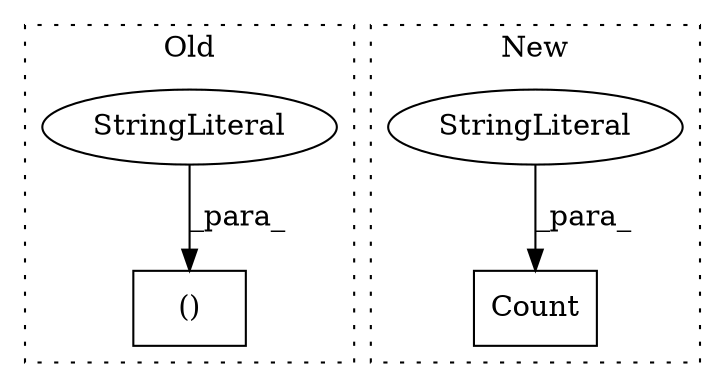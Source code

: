 digraph G {
subgraph cluster0 {
1 [label="()" a="106" s="4274" l="34" shape="box"];
4 [label="StringLiteral" a="45" s="4298" l="10" shape="ellipse"];
label = "Old";
style="dotted";
}
subgraph cluster1 {
2 [label="Count" a="32" s="4207,4351" l="6,1" shape="box"];
3 [label="StringLiteral" a="45" s="4213" l="29" shape="ellipse"];
label = "New";
style="dotted";
}
3 -> 2 [label="_para_"];
4 -> 1 [label="_para_"];
}